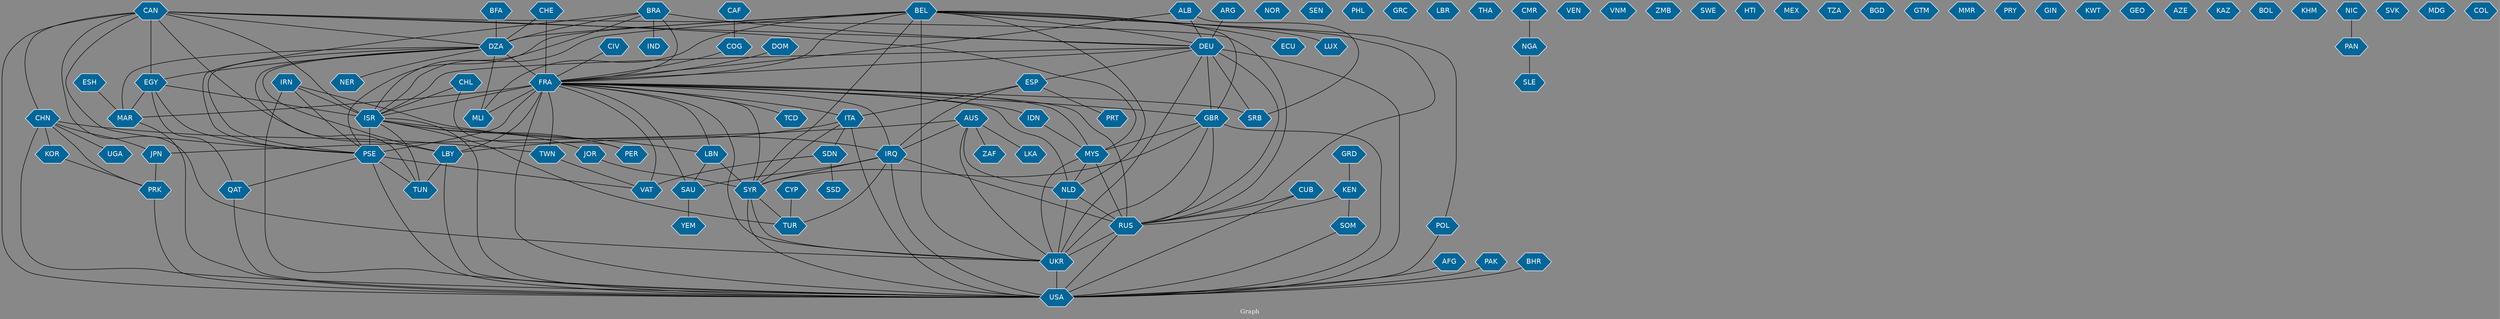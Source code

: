 // Countries together in item graph
graph {
	graph [bgcolor="#888888" fontcolor=white fontsize=12 label="Graph" outputorder=edgesfirst overlap=prism]
	node [color=white fillcolor="#006699" fontcolor=white fontname=Helvetica shape=hexagon style=filled]
	edge [arrowhead=open color=black fontcolor=white fontname=Courier fontsize=12]
		USA [label=USA]
		FRA [label=FRA]
		PSE [label=PSE]
		RUS [label=RUS]
		TWN [label=TWN]
		DEU [label=DEU]
		ISR [label=ISR]
		NOR [label=NOR]
		AFG [label=AFG]
		ITA [label=ITA]
		SYR [label=SYR]
		SOM [label=SOM]
		BEL [label=BEL]
		YEM [label=YEM]
		SAU [label=SAU]
		UKR [label=UKR]
		DZA [label=DZA]
		GBR [label=GBR]
		JPN [label=JPN]
		AUS [label=AUS]
		NLD [label=NLD]
		SEN [label=SEN]
		MLI [label=MLI]
		IRQ [label=IRQ]
		TUN [label=TUN]
		BRA [label=BRA]
		EGY [label=EGY]
		CHN [label=CHN]
		JOR [label=JOR]
		VAT [label=VAT]
		PHL [label=PHL]
		ZAF [label=ZAF]
		ESP [label=ESP]
		MYS [label=MYS]
		LBY [label=LBY]
		GRC [label=GRC]
		IRN [label=IRN]
		TUR [label=TUR]
		PRK [label=PRK]
		CAN [label=CAN]
		ECU [label=ECU]
		LBR [label=LBR]
		IND [label=IND]
		THA [label=THA]
		MAR [label=MAR]
		ESH [label=ESH]
		NGA [label=NGA]
		VEN [label=VEN]
		CMR [label=CMR]
		VNM [label=VNM]
		ZMB [label=ZMB]
		LKA [label=LKA]
		KEN [label=KEN]
		PAK [label=PAK]
		SWE [label=SWE]
		KOR [label=KOR]
		HTI [label=HTI]
		CHE [label=CHE]
		SDN [label=SDN]
		CAF [label=CAF]
		LBN [label=LBN]
		BFA [label=BFA]
		UGA [label=UGA]
		PRT [label=PRT]
		MEX [label=MEX]
		SLE [label=SLE]
		CIV [label=CIV]
		ARG [label=ARG]
		TZA [label=TZA]
		POL [label=POL]
		BGD [label=BGD]
		SSD [label=SSD]
		IDN [label=IDN]
		GTM [label=GTM]
		QAT [label=QAT]
		SRB [label=SRB]
		ALB [label=ALB]
		MMR [label=MMR]
		PRY [label=PRY]
		GIN [label=GIN]
		CYP [label=CYP]
		BHR [label=BHR]
		NER [label=NER]
		COG [label=COG]
		KWT [label=KWT]
		TCD [label=TCD]
		GEO [label=GEO]
		DOM [label=DOM]
		AZE [label=AZE]
		CUB [label=CUB]
		KAZ [label=KAZ]
		BOL [label=BOL]
		GRD [label=GRD]
		KHM [label=KHM]
		NIC [label=NIC]
		PAN [label=PAN]
		CHL [label=CHL]
		PER [label=PER]
		SVK [label=SVK]
		LUX [label=LUX]
		MDG [label=MDG]
		COL [label=COL]
			FRA -- MLI [weight=17]
			PSE -- TUN [weight=1]
			IDN -- MYS [weight=3]
			ALB -- SRB [weight=1]
			SYR -- TUR [weight=1]
			FRA -- NLD [weight=1]
			ESP -- PRT [weight=1]
			CAN -- USA [weight=4]
			SAU -- YEM [weight=2]
			DZA -- NER [weight=2]
			CAF -- COG [weight=1]
			BEL -- ECU [weight=1]
			LBY -- TUN [weight=3]
			CYP -- TUR [weight=1]
			MYS -- RUS [weight=1]
			BFA -- DZA [weight=3]
			FRA -- MAR [weight=3]
			JOR -- SYR [weight=1]
			ESH -- MAR [weight=4]
			DEU -- GBR [weight=1]
			DEU -- SRB [weight=1]
			CAN -- RUS [weight=1]
			CAN -- PSE [weight=1]
			ISR -- PER [weight=1]
			CAN -- DZA [weight=3]
			PSE -- VAT [weight=1]
			AUS -- JPN [weight=1]
			IRN -- ISR [weight=6]
			BEL -- FRA [weight=2]
			CHN -- PRK [weight=3]
			LBY -- USA [weight=4]
			ARG -- DEU [weight=1]
			BEL -- PSE [weight=3]
			SDN -- SSD [weight=8]
			COG -- FRA [weight=1]
			ISR -- TUN [weight=1]
			DZA -- FRA [weight=32]
			DEU -- ESP [weight=1]
			EGY -- MAR [weight=1]
			BEL -- DEU [weight=1]
			ISR -- LBN [weight=1]
			CUB -- RUS [weight=1]
			BEL -- ISR [weight=1]
			FRA -- IDN [weight=1]
			CHL -- PER [weight=1]
			KOR -- PRK [weight=3]
			BEL -- MLI [weight=2]
			DEU -- RUS [weight=9]
			EGY -- QAT [weight=1]
			CHN -- USA [weight=3]
			QAT -- USA [weight=1]
			EGY -- PSE [weight=18]
			PRK -- USA [weight=3]
			CAN -- DEU [weight=1]
			BEL -- POL [weight=1]
			EGY -- ISR [weight=7]
			FRA -- LBY [weight=6]
			ISR -- TUR [weight=7]
			CHN -- TWN [weight=1]
			TWN -- VAT [weight=1]
			AUS -- IRQ [weight=1]
			DZA -- MAR [weight=1]
			NLD -- UKR [weight=11]
			CAN -- CHN [weight=1]
			JPN -- PRK [weight=4]
			CHE -- DZA [weight=2]
			DZA -- PSE [weight=1]
			FRA -- SAU [weight=1]
			CHN -- JPN [weight=2]
			CAN -- LBY [weight=1]
			LBN -- SYR [weight=2]
			UKR -- USA [weight=12]
			PSE -- USA [weight=21]
			IRQ -- SAU [weight=1]
			IRQ -- SYR [weight=2]
			ISR -- USA [weight=19]
			GBR -- RUS [weight=11]
			KEN -- SOM [weight=2]
			MYS -- UKR [weight=22]
			IRN -- PSE [weight=5]
			PSE -- QAT [weight=1]
			BEL -- GBR [weight=2]
			DZA -- MLI [weight=26]
			POL -- USA [weight=1]
			GBR -- SYR [weight=2]
			DZA -- EGY [weight=1]
			GRD -- KEN [weight=1]
			FRA -- USA [weight=8]
			DEU -- FRA [weight=7]
			ISR -- PSE [weight=436]
			BRA -- ISR [weight=1]
			CAN -- EGY [weight=1]
			FRA -- GBR [weight=4]
			PAK -- USA [weight=3]
			CUB -- USA [weight=1]
			IRN -- IRQ [weight=4]
			ITA -- SYR [weight=3]
			NLD -- RUS [weight=4]
			ISR -- JOR [weight=1]
			CAN -- MYS [weight=1]
			ESP -- ITA [weight=1]
			SYR -- UKR [weight=3]
			DZA -- LBY [weight=1]
			FRA -- SYR [weight=2]
			ALB -- FRA [weight=1]
			CHL -- ISR [weight=1]
			AUS -- LKA [weight=1]
			CIV -- FRA [weight=3]
			SOM -- USA [weight=1]
			RUS -- UKR [weight=55]
			ITA -- USA [weight=1]
			FRA -- TWN [weight=5]
			FRA -- RUS [weight=10]
			IRN -- USA [weight=4]
			FRA -- PSE [weight=55]
			ITA -- SDN [weight=1]
			DZA -- TUN [weight=1]
			KEN -- RUS [weight=3]
			FRA -- LBN [weight=1]
			FRA -- MYS [weight=4]
			CHN -- KOR [weight=3]
			FRA -- SRB [weight=1]
			IRQ -- RUS [weight=1]
			GBR -- USA [weight=1]
			BEL -- UKR [weight=17]
			DEU -- ISR [weight=1]
			AUS -- UKR [weight=2]
			CHN -- UGA [weight=1]
			SYR -- USA [weight=3]
			DEU -- UKR [weight=7]
			ALB -- DEU [weight=1]
			BRA -- FRA [weight=1]
			CAN -- ISR [weight=1]
			MYS -- NLD [weight=1]
			ITA -- LBY [weight=1]
			BHR -- USA [weight=1]
			MAR -- USA [weight=1]
			IRQ -- USA [weight=6]
			CAN -- UKR [weight=2]
			BRA -- PSE [weight=1]
			FRA -- IRQ [weight=9]
			GBR -- MYS [weight=1]
			FRA -- VAT [weight=2]
			BEL -- SYR [weight=1]
			FRA -- TCD [weight=1]
			GBR -- UKR [weight=1]
			BRA -- DZA [weight=1]
			RUS -- USA [weight=43]
			BEL -- DZA [weight=5]
			DEU -- USA [weight=14]
			BEL -- RUS [weight=1]
			NIC -- PAN [weight=1]
			FRA -- ITA [weight=1]
			LBN -- SAU [weight=1]
			DOM -- FRA [weight=1]
			ESP -- IRQ [weight=1]
			BEL -- LUX [weight=1]
			FRA -- ISR [weight=29]
			BEL -- NLD [weight=1]
			CMR -- NGA [weight=1]
			IRQ -- TUR [weight=1]
			NGA -- SLE [weight=1]
			FRA -- UKR [weight=10]
			SDN -- VAT [weight=2]
			AUS -- ZAF [weight=1]
			AUS -- NLD [weight=1]
			AFG -- USA [weight=2]
			CHE -- FRA [weight=4]
			BRA -- IND [weight=3]
			BRA -- DEU [weight=3]
}